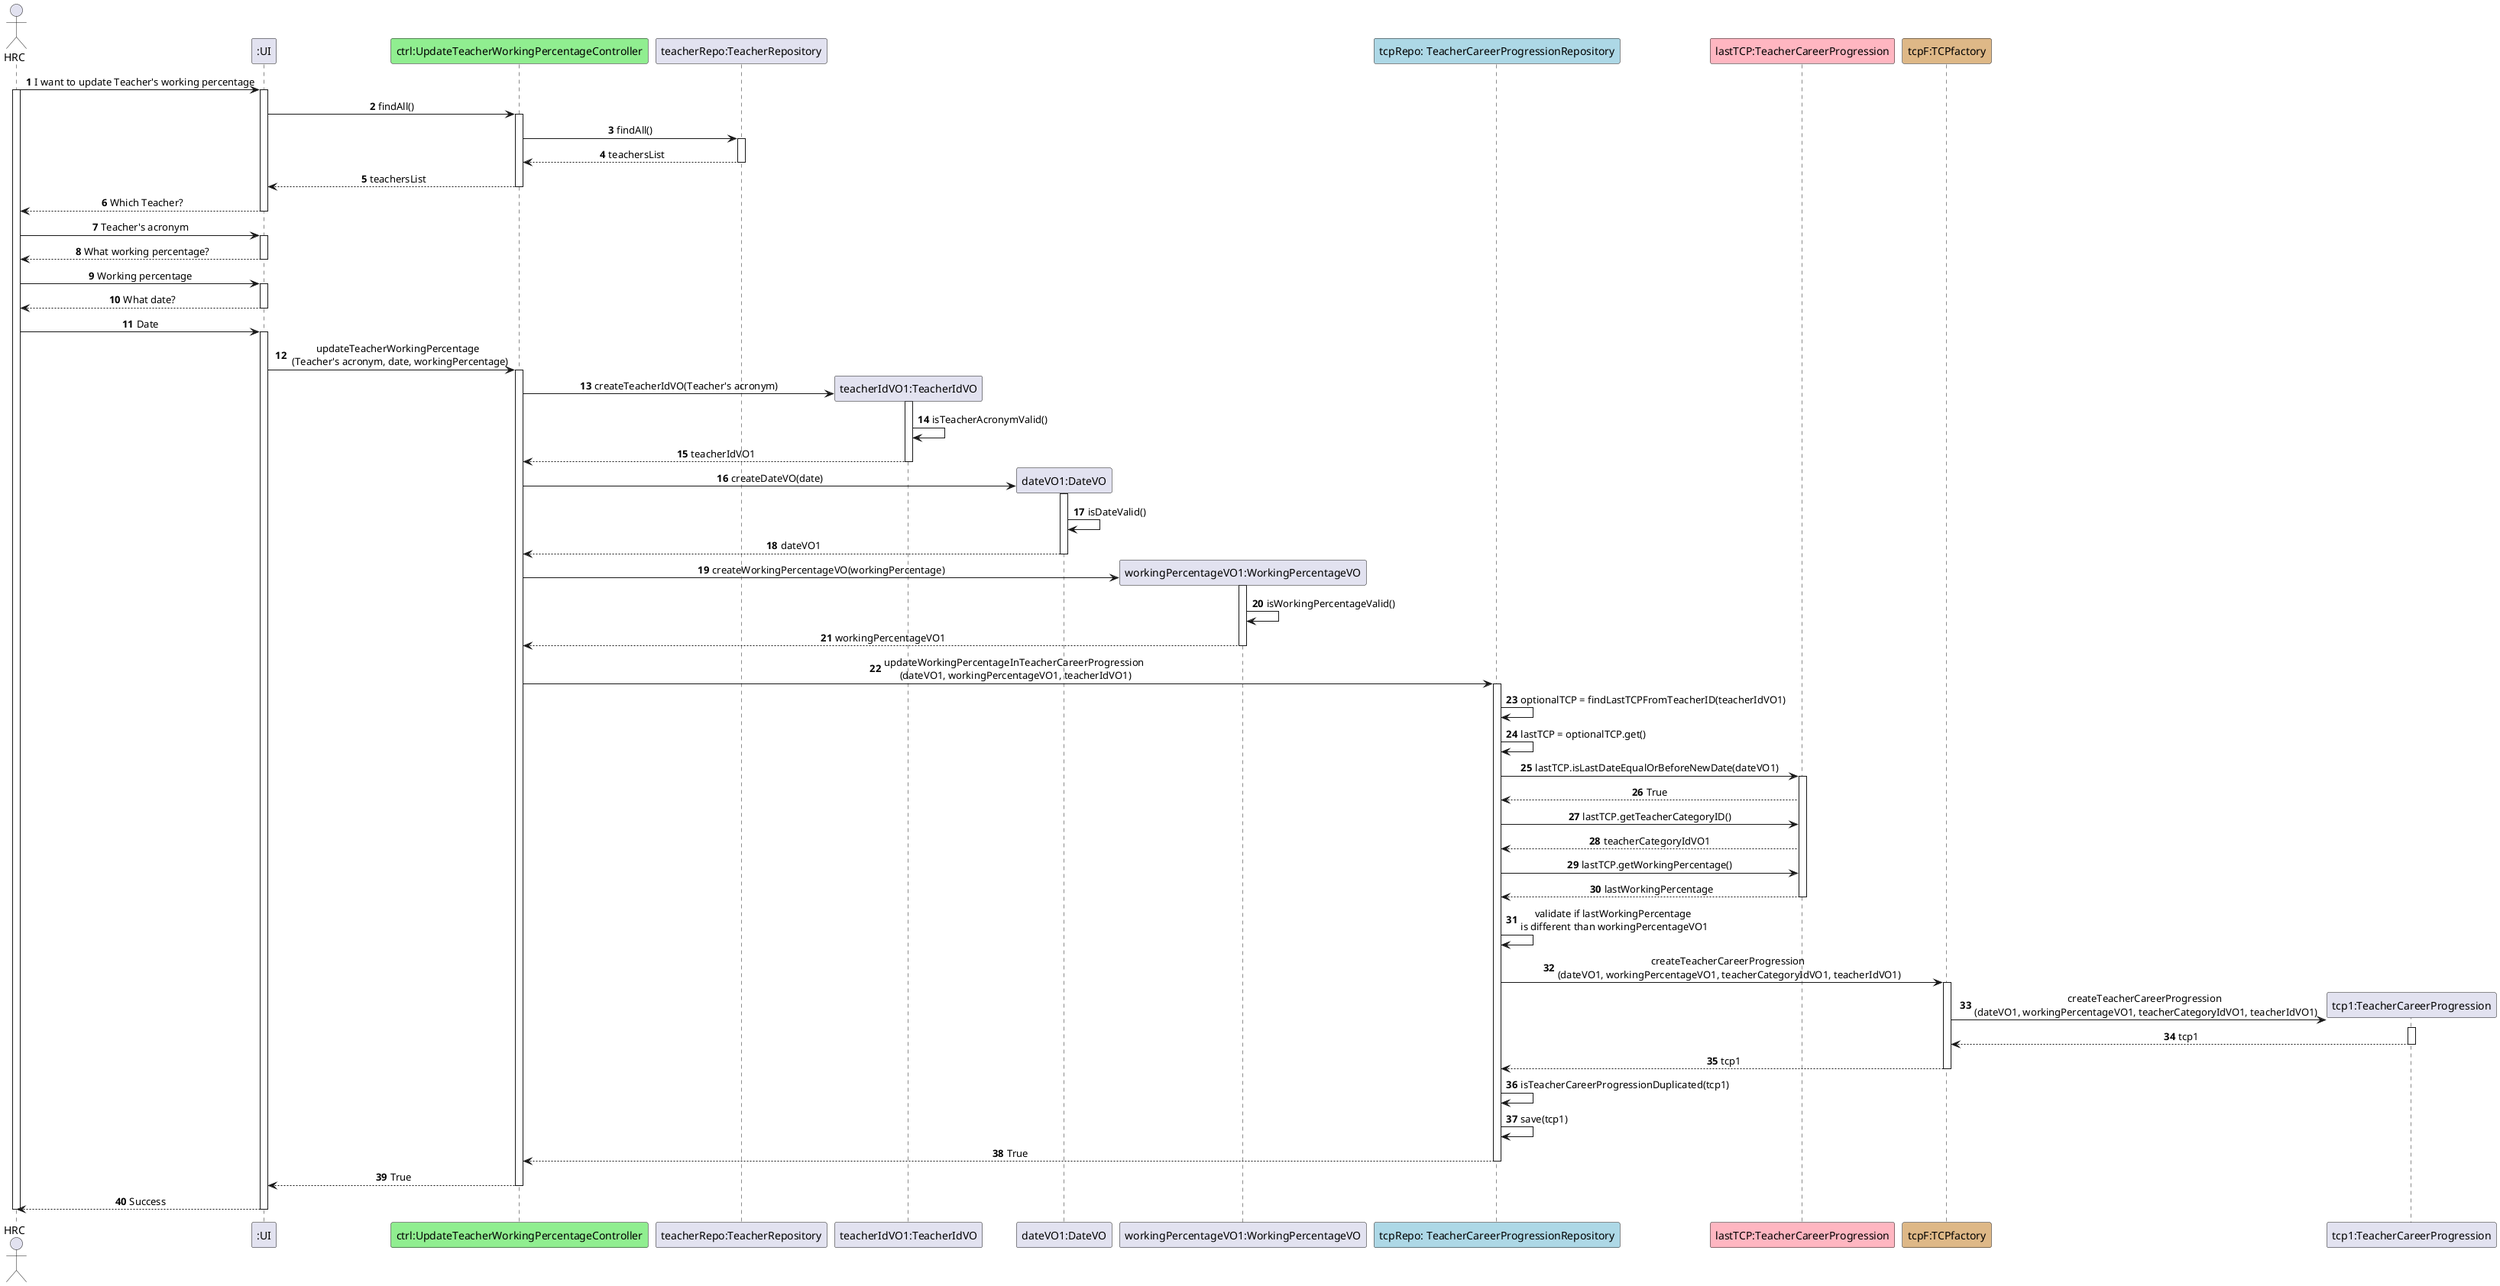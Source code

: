 @startuml
skinparam sequenceMessageAlign center
autonumber

actor HRC
participant ":UI" as UI
participant "ctrl:UpdateTeacherWorkingPercentageController" as Controller #lightgreen
participant "teacherRepo:TeacherRepository" as TRepo
participant "teacherIdVO1:TeacherIdVO" as teacherIdVO1
participant "dateVO1:DateVO" as dateVO1
participant "workingPercentageVO1:WorkingPercentageVO" as wpVO1
participant "tcpRepo: TeacherCareerProgressionRepository" as TCPRepo #lightblue
participant "lastTCP:TeacherCareerProgression" as TCP #lightpink
participant "tcpF:TCPfactory" as TCPf #burlywood
participant "tcp1:TeacherCareerProgression" as TCP1

HRC -> UI : I want to update Teacher's working percentage
activate HRC
activate UI
UI -> Controller : findAll()
activate Controller
Controller -> TRepo : findAll()
activate TRepo
TRepo --> Controller : teachersList
deactivate TRepo
Controller --> UI : teachersList
deactivate Controller
UI --> HRC : Which Teacher?
deactivate UI
HRC -> UI: Teacher's acronym
activate UI
UI --> HRC: What working percentage?
deactivate UI
HRC -> UI: Working percentage
activate UI
UI --> HRC: What date?
deactivate UI
HRC -> UI: Date
activate UI
UI -> Controller : updateTeacherWorkingPercentage \n (Teacher's acronym, date, workingPercentage)
activate Controller

Controller -> teacherIdVO1** : createTeacherIdVO(Teacher's acronym)
activate teacherIdVO1
teacherIdVO1 -> teacherIdVO1 : isTeacherAcronymValid()
teacherIdVO1 --> Controller : teacherIdVO1
deactivate teacherIdVO1

Controller -> dateVO1** : createDateVO(date)
activate dateVO1
dateVO1 -> dateVO1 : isDateValid()
dateVO1 --> Controller : dateVO1
deactivate dateVO1

Controller -> wpVO1** : createWorkingPercentageVO(workingPercentage)
activate wpVO1
wpVO1 -> wpVO1 : isWorkingPercentageValid()
wpVO1 --> Controller : workingPercentageVO1
deactivate wpVO1

Controller -> TCPRepo : updateWorkingPercentageInTeacherCareerProgression \n(dateVO1, workingPercentageVO1, teacherIdVO1)
activate TCPRepo

TCPRepo -> TCPRepo : optionalTCP = findLastTCPFromTeacherID(teacherIdVO1)
TCPRepo -> TCPRepo : lastTCP = optionalTCP.get()
TCPRepo -> TCP : lastTCP.isLastDateEqualOrBeforeNewDate(dateVO1)
activate TCP
TCP --> TCPRepo: True
TCPRepo -> TCP : lastTCP.getTeacherCategoryID()
TCP --> TCPRepo : teacherCategoryIdVO1
TCPRepo -> TCP : lastTCP.getWorkingPercentage()
TCP --> TCPRepo : lastWorkingPercentage
deactivate TCP
TCPRepo -> TCPRepo : validate if lastWorkingPercentage \nis different than workingPercentageVO1

TCPRepo -> TCPf : createTeacherCareerProgression \n(dateVO1, workingPercentageVO1, teacherCategoryIdVO1, teacherIdVO1)
activate TCPf
TCPf -> TCP1** : createTeacherCareerProgression \n(dateVO1, workingPercentageVO1, teacherCategoryIdVO1, teacherIdVO1)
activate TCP1
TCP1 --> TCPf : tcp1
deactivate TCP1
TCPf --> TCPRepo : tcp1
deactivate TCPf
TCPRepo -> TCPRepo : isTeacherCareerProgressionDuplicated(tcp1)
TCPRepo -> TCPRepo: save(tcp1)
TCPRepo --> Controller : True
deactivate TCPRepo

Controller --> UI : True
deactivate Controller
UI --> HRC : Success
deactivate UI
deactivate HRC

@enduml